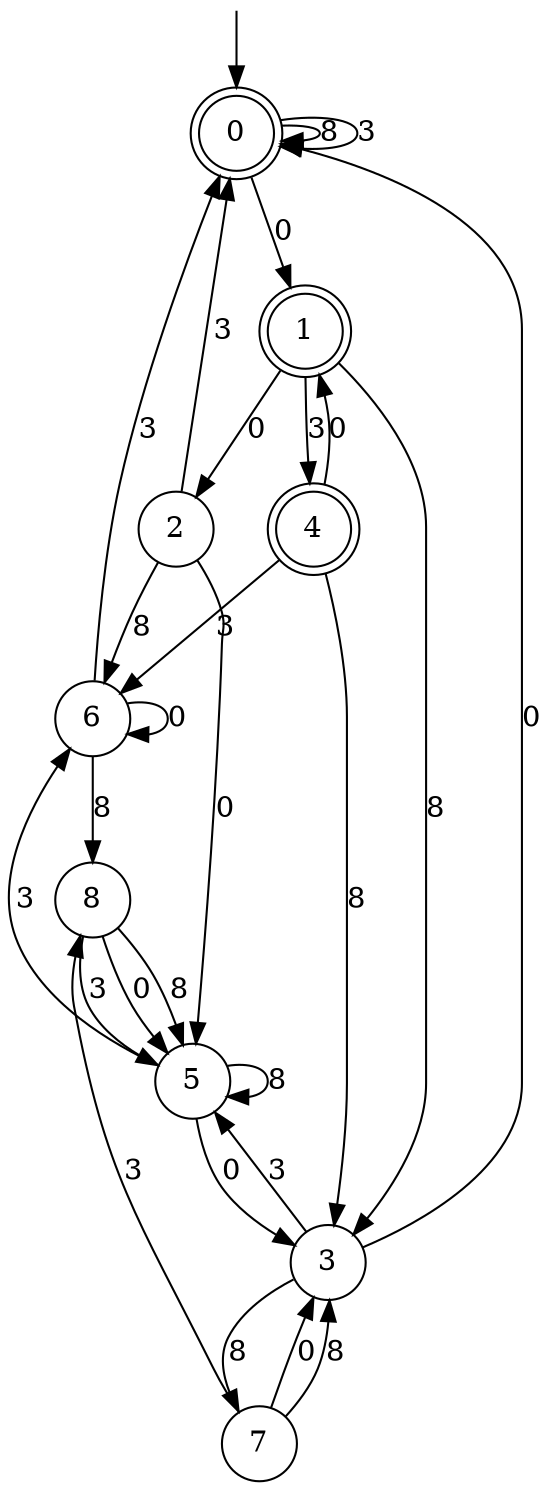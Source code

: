 digraph g {

	s0 [shape="doublecircle" label="0"];
	s1 [shape="doublecircle" label="1"];
	s2 [shape="circle" label="2"];
	s3 [shape="circle" label="3"];
	s4 [shape="doublecircle" label="4"];
	s5 [shape="circle" label="5"];
	s6 [shape="circle" label="6"];
	s7 [shape="circle" label="7"];
	s8 [shape="circle" label="8"];
	s0 -> s1 [label="0"];
	s0 -> s0 [label="8"];
	s0 -> s0 [label="3"];
	s1 -> s2 [label="0"];
	s1 -> s3 [label="8"];
	s1 -> s4 [label="3"];
	s2 -> s5 [label="0"];
	s2 -> s6 [label="8"];
	s2 -> s0 [label="3"];
	s3 -> s0 [label="0"];
	s3 -> s7 [label="8"];
	s3 -> s5 [label="3"];
	s4 -> s1 [label="0"];
	s4 -> s3 [label="8"];
	s4 -> s6 [label="3"];
	s5 -> s3 [label="0"];
	s5 -> s5 [label="8"];
	s5 -> s6 [label="3"];
	s6 -> s6 [label="0"];
	s6 -> s8 [label="8"];
	s6 -> s0 [label="3"];
	s7 -> s3 [label="0"];
	s7 -> s3 [label="8"];
	s7 -> s8 [label="3"];
	s8 -> s5 [label="0"];
	s8 -> s5 [label="8"];
	s8 -> s5 [label="3"];

__start0 [label="" shape="none" width="0" height="0"];
__start0 -> s0;

}
